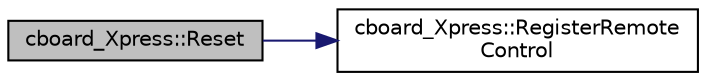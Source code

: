 digraph "cboard_Xpress::Reset"
{
 // LATEX_PDF_SIZE
  edge [fontname="Helvetica",fontsize="10",labelfontname="Helvetica",labelfontsize="10"];
  node [fontname="Helvetica",fontsize="10",shape=record];
  rankdir="LR";
  Node1 [label="cboard_Xpress::Reset",height=0.2,width=0.4,color="black", fillcolor="grey75", style="filled", fontcolor="black",tooltip="Reset board status."];
  Node1 -> Node2 [color="midnightblue",fontsize="10",style="solid",fontname="Helvetica"];
  Node2 [label="cboard_Xpress::RegisterRemote\lControl",height=0.2,width=0.4,color="black", fillcolor="white", style="filled",URL="$classcboard___xpress.html#a321af05f8371a28181cf4f1e95064b38",tooltip="Register remote control variables."];
}
